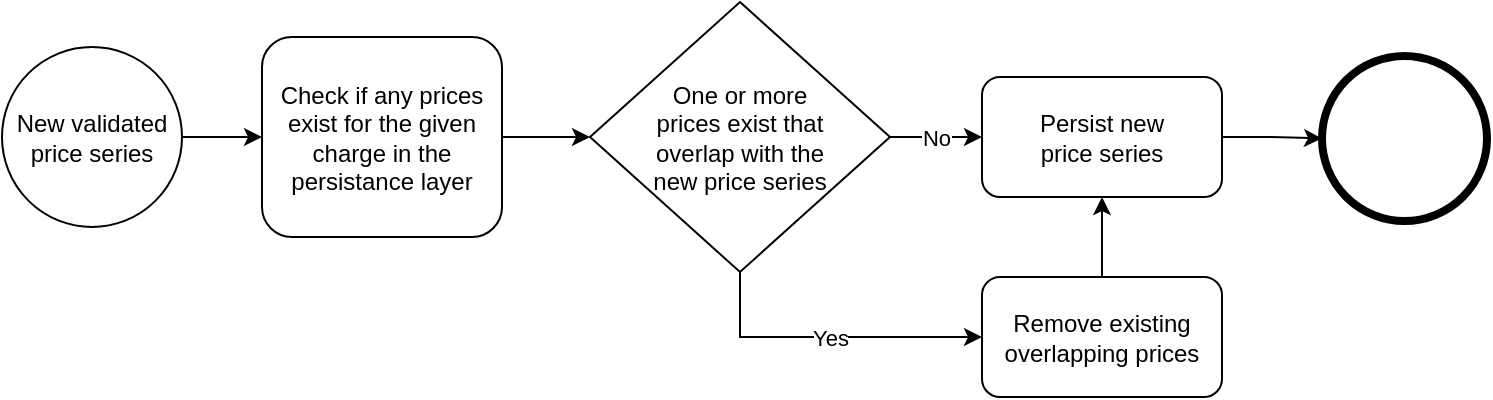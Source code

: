 <mxfile version="18.0.1" type="device"><diagram id="QFRKgStAZLh5c0lR4848" name="Page-1"><mxGraphModel dx="1296" dy="1159" grid="1" gridSize="10" guides="1" tooltips="1" connect="1" arrows="1" fold="1" page="1" pageScale="1" pageWidth="850" pageHeight="1100" math="0" shadow="0"><root><mxCell id="0"/><mxCell id="1" parent="0"/><mxCell id="Nt1ja7hqYd44o8ZIwkGf-3" value="" style="edgeStyle=orthogonalEdgeStyle;rounded=0;orthogonalLoop=1;jettySize=auto;html=1;" edge="1" parent="1" source="Nt1ja7hqYd44o8ZIwkGf-1" target="Nt1ja7hqYd44o8ZIwkGf-2"><mxGeometry relative="1" as="geometry"/></mxCell><mxCell id="Nt1ja7hqYd44o8ZIwkGf-1" value="New validated price series" style="ellipse;whiteSpace=wrap;html=1;aspect=fixed;" vertex="1" parent="1"><mxGeometry x="50" y="72.5" width="90" height="90" as="geometry"/></mxCell><mxCell id="Nt1ja7hqYd44o8ZIwkGf-7" value="" style="edgeStyle=orthogonalEdgeStyle;rounded=0;orthogonalLoop=1;jettySize=auto;html=1;" edge="1" parent="1" source="Nt1ja7hqYd44o8ZIwkGf-2" target="Nt1ja7hqYd44o8ZIwkGf-4"><mxGeometry relative="1" as="geometry"/></mxCell><mxCell id="Nt1ja7hqYd44o8ZIwkGf-2" value="Check if any prices exist for the given charge in the persistance layer" style="rounded=1;whiteSpace=wrap;html=1;" vertex="1" parent="1"><mxGeometry x="180" y="67.5" width="120" height="100" as="geometry"/></mxCell><mxCell id="Nt1ja7hqYd44o8ZIwkGf-9" value="Yes" style="edgeStyle=orthogonalEdgeStyle;rounded=0;orthogonalLoop=1;jettySize=auto;html=1;exitX=0.5;exitY=1;exitDx=0;exitDy=0;entryX=0;entryY=0.5;entryDx=0;entryDy=0;" edge="1" parent="1" source="Nt1ja7hqYd44o8ZIwkGf-4" target="Nt1ja7hqYd44o8ZIwkGf-8"><mxGeometry relative="1" as="geometry"/></mxCell><mxCell id="Nt1ja7hqYd44o8ZIwkGf-16" value="No" style="edgeStyle=orthogonalEdgeStyle;rounded=0;orthogonalLoop=1;jettySize=auto;html=1;entryX=0;entryY=0.5;entryDx=0;entryDy=0;" edge="1" parent="1" source="Nt1ja7hqYd44o8ZIwkGf-4" target="Nt1ja7hqYd44o8ZIwkGf-10"><mxGeometry relative="1" as="geometry"/></mxCell><mxCell id="Nt1ja7hqYd44o8ZIwkGf-4" value="One or more &lt;br&gt;prices exist that &lt;br&gt;overlap with the &lt;br&gt;new price series" style="rhombus;whiteSpace=wrap;html=1;" vertex="1" parent="1"><mxGeometry x="344" y="50" width="150" height="135" as="geometry"/></mxCell><mxCell id="Nt1ja7hqYd44o8ZIwkGf-17" style="edgeStyle=orthogonalEdgeStyle;rounded=0;orthogonalLoop=1;jettySize=auto;html=1;entryX=0.5;entryY=1;entryDx=0;entryDy=0;" edge="1" parent="1" source="Nt1ja7hqYd44o8ZIwkGf-8" target="Nt1ja7hqYd44o8ZIwkGf-10"><mxGeometry relative="1" as="geometry"/></mxCell><mxCell id="Nt1ja7hqYd44o8ZIwkGf-8" value="Remove existing overlapping prices" style="rounded=1;whiteSpace=wrap;html=1;" vertex="1" parent="1"><mxGeometry x="540" y="187.5" width="120" height="60" as="geometry"/></mxCell><mxCell id="Nt1ja7hqYd44o8ZIwkGf-15" style="edgeStyle=orthogonalEdgeStyle;rounded=0;orthogonalLoop=1;jettySize=auto;html=1;entryX=0;entryY=0.5;entryDx=0;entryDy=0;" edge="1" parent="1" source="Nt1ja7hqYd44o8ZIwkGf-10" target="Nt1ja7hqYd44o8ZIwkGf-14"><mxGeometry relative="1" as="geometry"/></mxCell><mxCell id="Nt1ja7hqYd44o8ZIwkGf-10" value="Persist new &lt;br&gt;price series" style="rounded=1;whiteSpace=wrap;html=1;" vertex="1" parent="1"><mxGeometry x="540" y="87.5" width="120" height="60" as="geometry"/></mxCell><mxCell id="Nt1ja7hqYd44o8ZIwkGf-14" value="" style="ellipse;whiteSpace=wrap;html=1;aspect=fixed;strokeWidth=4;" vertex="1" parent="1"><mxGeometry x="710" y="77" width="82.5" height="82.5" as="geometry"/></mxCell></root></mxGraphModel></diagram></mxfile>